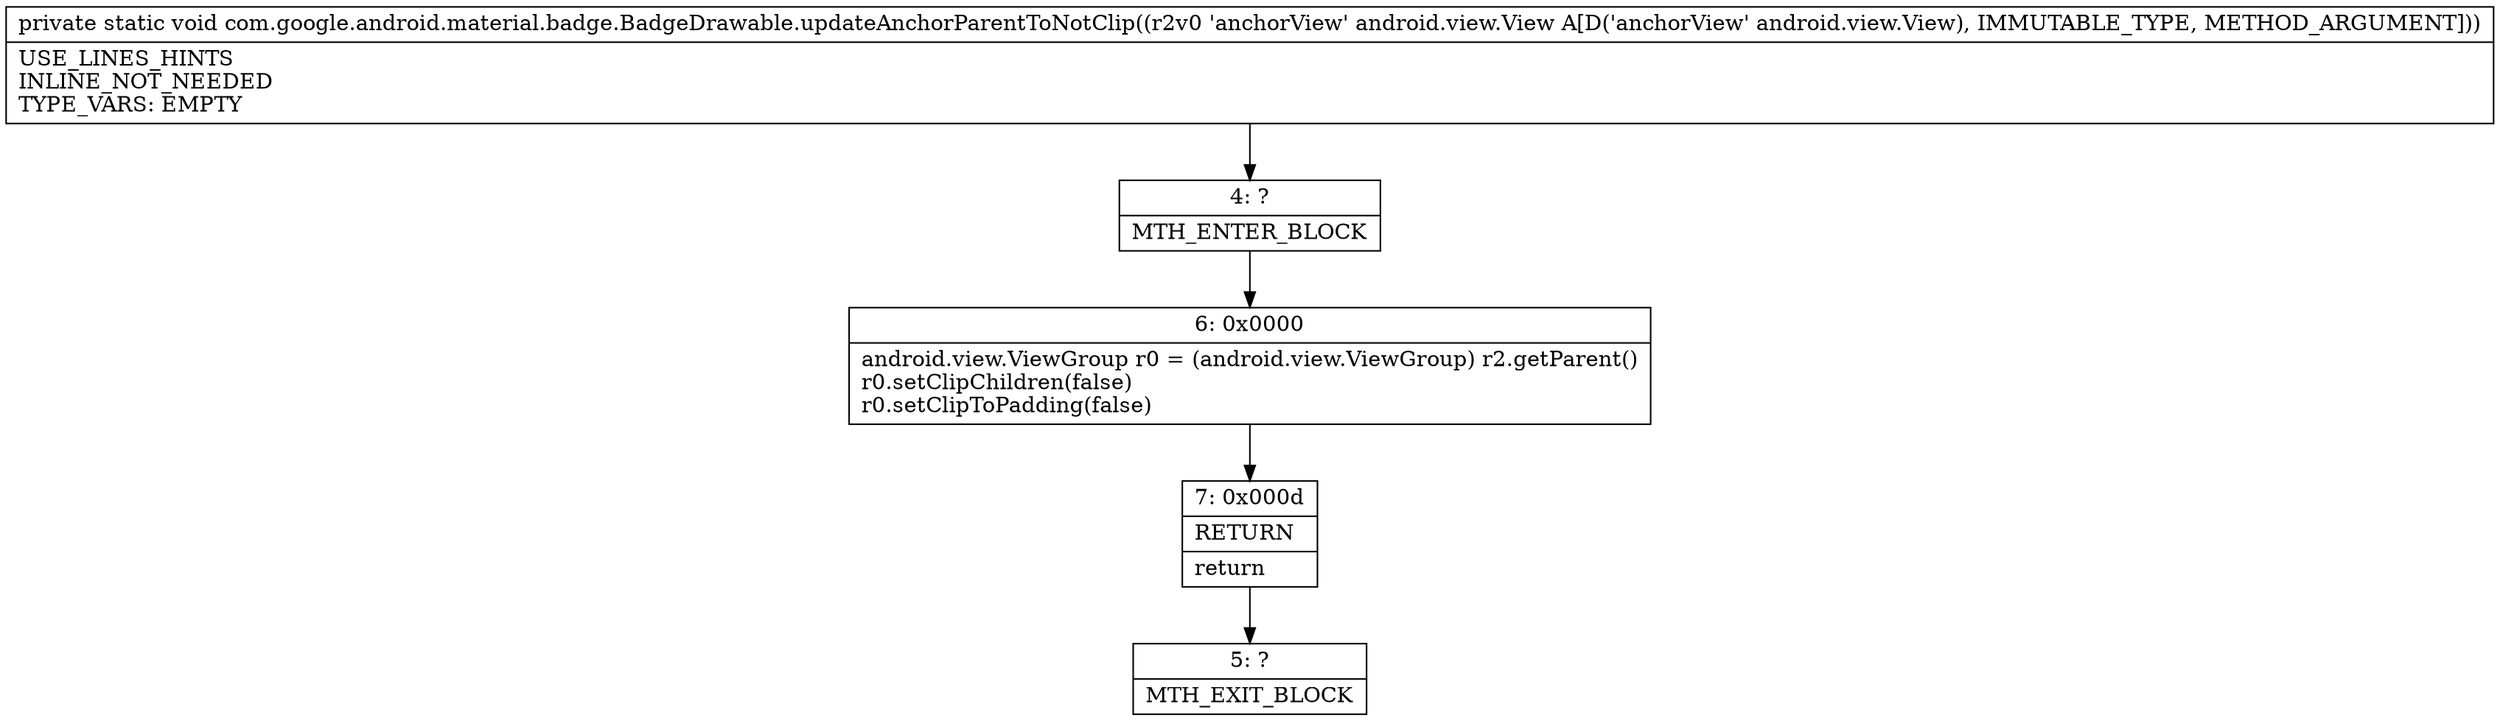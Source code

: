 digraph "CFG forcom.google.android.material.badge.BadgeDrawable.updateAnchorParentToNotClip(Landroid\/view\/View;)V" {
Node_4 [shape=record,label="{4\:\ ?|MTH_ENTER_BLOCK\l}"];
Node_6 [shape=record,label="{6\:\ 0x0000|android.view.ViewGroup r0 = (android.view.ViewGroup) r2.getParent()\lr0.setClipChildren(false)\lr0.setClipToPadding(false)\l}"];
Node_7 [shape=record,label="{7\:\ 0x000d|RETURN\l|return\l}"];
Node_5 [shape=record,label="{5\:\ ?|MTH_EXIT_BLOCK\l}"];
MethodNode[shape=record,label="{private static void com.google.android.material.badge.BadgeDrawable.updateAnchorParentToNotClip((r2v0 'anchorView' android.view.View A[D('anchorView' android.view.View), IMMUTABLE_TYPE, METHOD_ARGUMENT]))  | USE_LINES_HINTS\lINLINE_NOT_NEEDED\lTYPE_VARS: EMPTY\l}"];
MethodNode -> Node_4;Node_4 -> Node_6;
Node_6 -> Node_7;
Node_7 -> Node_5;
}

